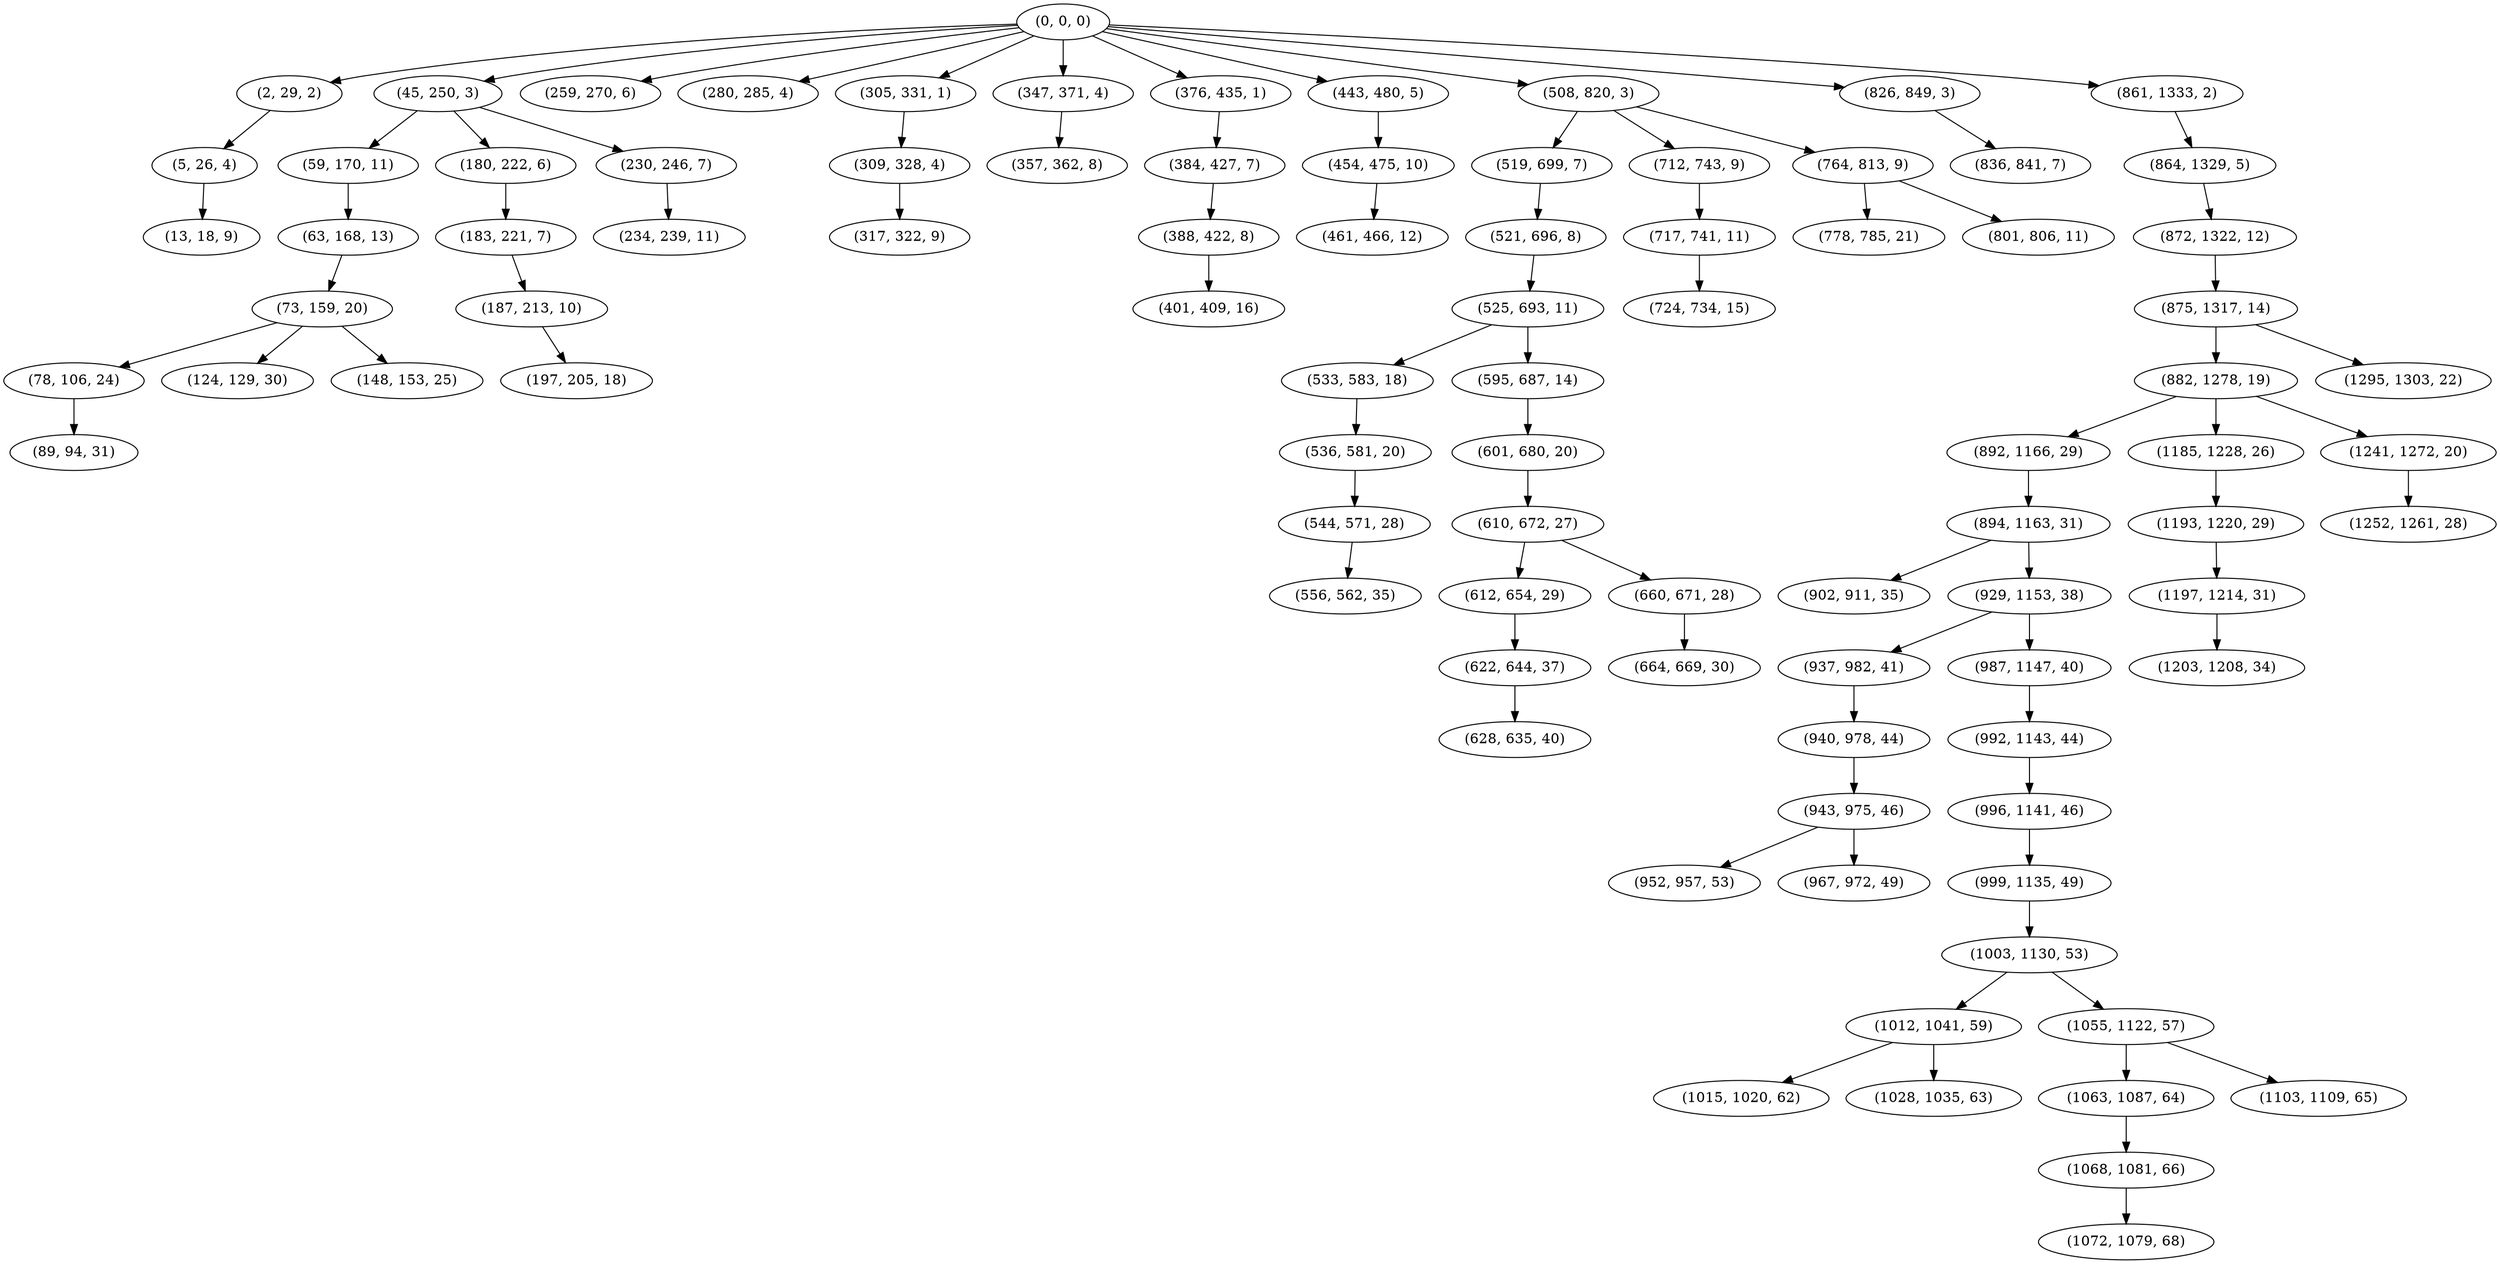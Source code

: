 digraph tree {
    "(0, 0, 0)";
    "(2, 29, 2)";
    "(5, 26, 4)";
    "(13, 18, 9)";
    "(45, 250, 3)";
    "(59, 170, 11)";
    "(63, 168, 13)";
    "(73, 159, 20)";
    "(78, 106, 24)";
    "(89, 94, 31)";
    "(124, 129, 30)";
    "(148, 153, 25)";
    "(180, 222, 6)";
    "(183, 221, 7)";
    "(187, 213, 10)";
    "(197, 205, 18)";
    "(230, 246, 7)";
    "(234, 239, 11)";
    "(259, 270, 6)";
    "(280, 285, 4)";
    "(305, 331, 1)";
    "(309, 328, 4)";
    "(317, 322, 9)";
    "(347, 371, 4)";
    "(357, 362, 8)";
    "(376, 435, 1)";
    "(384, 427, 7)";
    "(388, 422, 8)";
    "(401, 409, 16)";
    "(443, 480, 5)";
    "(454, 475, 10)";
    "(461, 466, 12)";
    "(508, 820, 3)";
    "(519, 699, 7)";
    "(521, 696, 8)";
    "(525, 693, 11)";
    "(533, 583, 18)";
    "(536, 581, 20)";
    "(544, 571, 28)";
    "(556, 562, 35)";
    "(595, 687, 14)";
    "(601, 680, 20)";
    "(610, 672, 27)";
    "(612, 654, 29)";
    "(622, 644, 37)";
    "(628, 635, 40)";
    "(660, 671, 28)";
    "(664, 669, 30)";
    "(712, 743, 9)";
    "(717, 741, 11)";
    "(724, 734, 15)";
    "(764, 813, 9)";
    "(778, 785, 21)";
    "(801, 806, 11)";
    "(826, 849, 3)";
    "(836, 841, 7)";
    "(861, 1333, 2)";
    "(864, 1329, 5)";
    "(872, 1322, 12)";
    "(875, 1317, 14)";
    "(882, 1278, 19)";
    "(892, 1166, 29)";
    "(894, 1163, 31)";
    "(902, 911, 35)";
    "(929, 1153, 38)";
    "(937, 982, 41)";
    "(940, 978, 44)";
    "(943, 975, 46)";
    "(952, 957, 53)";
    "(967, 972, 49)";
    "(987, 1147, 40)";
    "(992, 1143, 44)";
    "(996, 1141, 46)";
    "(999, 1135, 49)";
    "(1003, 1130, 53)";
    "(1012, 1041, 59)";
    "(1015, 1020, 62)";
    "(1028, 1035, 63)";
    "(1055, 1122, 57)";
    "(1063, 1087, 64)";
    "(1068, 1081, 66)";
    "(1072, 1079, 68)";
    "(1103, 1109, 65)";
    "(1185, 1228, 26)";
    "(1193, 1220, 29)";
    "(1197, 1214, 31)";
    "(1203, 1208, 34)";
    "(1241, 1272, 20)";
    "(1252, 1261, 28)";
    "(1295, 1303, 22)";
    "(0, 0, 0)" -> "(2, 29, 2)";
    "(0, 0, 0)" -> "(45, 250, 3)";
    "(0, 0, 0)" -> "(259, 270, 6)";
    "(0, 0, 0)" -> "(280, 285, 4)";
    "(0, 0, 0)" -> "(305, 331, 1)";
    "(0, 0, 0)" -> "(347, 371, 4)";
    "(0, 0, 0)" -> "(376, 435, 1)";
    "(0, 0, 0)" -> "(443, 480, 5)";
    "(0, 0, 0)" -> "(508, 820, 3)";
    "(0, 0, 0)" -> "(826, 849, 3)";
    "(0, 0, 0)" -> "(861, 1333, 2)";
    "(2, 29, 2)" -> "(5, 26, 4)";
    "(5, 26, 4)" -> "(13, 18, 9)";
    "(45, 250, 3)" -> "(59, 170, 11)";
    "(45, 250, 3)" -> "(180, 222, 6)";
    "(45, 250, 3)" -> "(230, 246, 7)";
    "(59, 170, 11)" -> "(63, 168, 13)";
    "(63, 168, 13)" -> "(73, 159, 20)";
    "(73, 159, 20)" -> "(78, 106, 24)";
    "(73, 159, 20)" -> "(124, 129, 30)";
    "(73, 159, 20)" -> "(148, 153, 25)";
    "(78, 106, 24)" -> "(89, 94, 31)";
    "(180, 222, 6)" -> "(183, 221, 7)";
    "(183, 221, 7)" -> "(187, 213, 10)";
    "(187, 213, 10)" -> "(197, 205, 18)";
    "(230, 246, 7)" -> "(234, 239, 11)";
    "(305, 331, 1)" -> "(309, 328, 4)";
    "(309, 328, 4)" -> "(317, 322, 9)";
    "(347, 371, 4)" -> "(357, 362, 8)";
    "(376, 435, 1)" -> "(384, 427, 7)";
    "(384, 427, 7)" -> "(388, 422, 8)";
    "(388, 422, 8)" -> "(401, 409, 16)";
    "(443, 480, 5)" -> "(454, 475, 10)";
    "(454, 475, 10)" -> "(461, 466, 12)";
    "(508, 820, 3)" -> "(519, 699, 7)";
    "(508, 820, 3)" -> "(712, 743, 9)";
    "(508, 820, 3)" -> "(764, 813, 9)";
    "(519, 699, 7)" -> "(521, 696, 8)";
    "(521, 696, 8)" -> "(525, 693, 11)";
    "(525, 693, 11)" -> "(533, 583, 18)";
    "(525, 693, 11)" -> "(595, 687, 14)";
    "(533, 583, 18)" -> "(536, 581, 20)";
    "(536, 581, 20)" -> "(544, 571, 28)";
    "(544, 571, 28)" -> "(556, 562, 35)";
    "(595, 687, 14)" -> "(601, 680, 20)";
    "(601, 680, 20)" -> "(610, 672, 27)";
    "(610, 672, 27)" -> "(612, 654, 29)";
    "(610, 672, 27)" -> "(660, 671, 28)";
    "(612, 654, 29)" -> "(622, 644, 37)";
    "(622, 644, 37)" -> "(628, 635, 40)";
    "(660, 671, 28)" -> "(664, 669, 30)";
    "(712, 743, 9)" -> "(717, 741, 11)";
    "(717, 741, 11)" -> "(724, 734, 15)";
    "(764, 813, 9)" -> "(778, 785, 21)";
    "(764, 813, 9)" -> "(801, 806, 11)";
    "(826, 849, 3)" -> "(836, 841, 7)";
    "(861, 1333, 2)" -> "(864, 1329, 5)";
    "(864, 1329, 5)" -> "(872, 1322, 12)";
    "(872, 1322, 12)" -> "(875, 1317, 14)";
    "(875, 1317, 14)" -> "(882, 1278, 19)";
    "(875, 1317, 14)" -> "(1295, 1303, 22)";
    "(882, 1278, 19)" -> "(892, 1166, 29)";
    "(882, 1278, 19)" -> "(1185, 1228, 26)";
    "(882, 1278, 19)" -> "(1241, 1272, 20)";
    "(892, 1166, 29)" -> "(894, 1163, 31)";
    "(894, 1163, 31)" -> "(902, 911, 35)";
    "(894, 1163, 31)" -> "(929, 1153, 38)";
    "(929, 1153, 38)" -> "(937, 982, 41)";
    "(929, 1153, 38)" -> "(987, 1147, 40)";
    "(937, 982, 41)" -> "(940, 978, 44)";
    "(940, 978, 44)" -> "(943, 975, 46)";
    "(943, 975, 46)" -> "(952, 957, 53)";
    "(943, 975, 46)" -> "(967, 972, 49)";
    "(987, 1147, 40)" -> "(992, 1143, 44)";
    "(992, 1143, 44)" -> "(996, 1141, 46)";
    "(996, 1141, 46)" -> "(999, 1135, 49)";
    "(999, 1135, 49)" -> "(1003, 1130, 53)";
    "(1003, 1130, 53)" -> "(1012, 1041, 59)";
    "(1003, 1130, 53)" -> "(1055, 1122, 57)";
    "(1012, 1041, 59)" -> "(1015, 1020, 62)";
    "(1012, 1041, 59)" -> "(1028, 1035, 63)";
    "(1055, 1122, 57)" -> "(1063, 1087, 64)";
    "(1055, 1122, 57)" -> "(1103, 1109, 65)";
    "(1063, 1087, 64)" -> "(1068, 1081, 66)";
    "(1068, 1081, 66)" -> "(1072, 1079, 68)";
    "(1185, 1228, 26)" -> "(1193, 1220, 29)";
    "(1193, 1220, 29)" -> "(1197, 1214, 31)";
    "(1197, 1214, 31)" -> "(1203, 1208, 34)";
    "(1241, 1272, 20)" -> "(1252, 1261, 28)";
}
